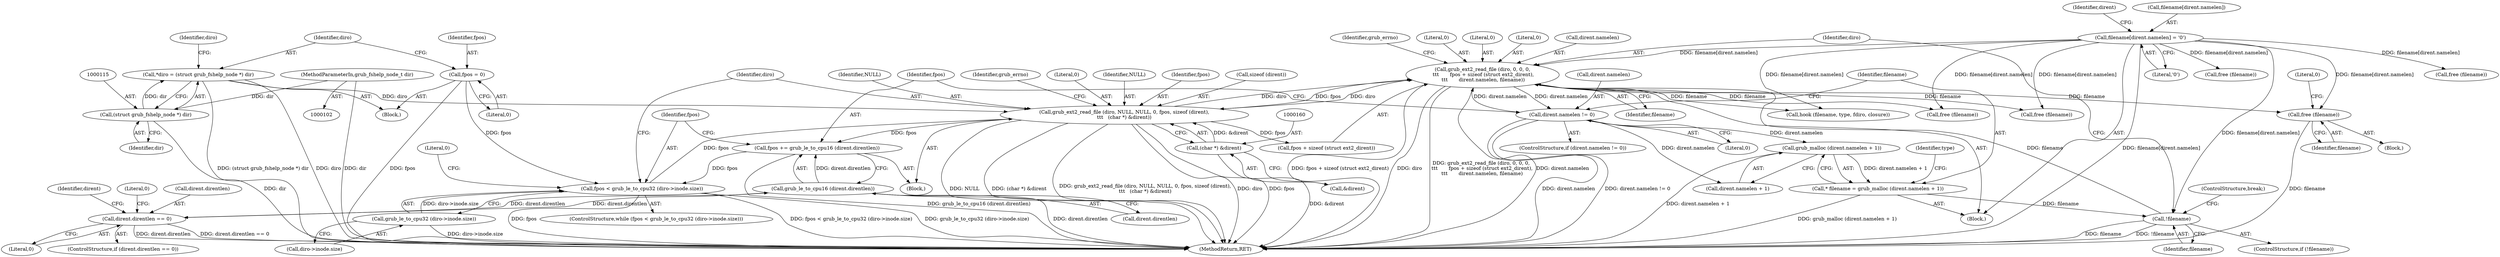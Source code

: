 digraph "0_radare2_796dd28aaa6b9fa76d99c42c4d5ff8b257cc2191_0@pointer" {
"1000217" [label="(Call,free (filename))"];
"1000201" [label="(Call,grub_ext2_read_file (diro, 0, 0, 0,\n \t\t\t       fpos + sizeof (struct ext2_dirent),\n \t\t\t       dirent.namelen, filename))"];
"1000151" [label="(Call,grub_ext2_read_file (diro, NULL, NULL, 0, fpos, sizeof (dirent),\n\t\t\t   (char *) &dirent))"];
"1000112" [label="(Call,*diro = (struct grub_fshelp_node *) dir)"];
"1000114" [label="(Call,(struct grub_fshelp_node *) dir)"];
"1000103" [label="(MethodParameterIn,grub_fshelp_node_t dir)"];
"1000141" [label="(Call,fpos < grub_le_to_cpu32 (diro->inode.size))"];
"1000382" [label="(Call,fpos += grub_le_to_cpu16 (dirent.direntlen))"];
"1000384" [label="(Call,grub_le_to_cpu16 (dirent.direntlen))"];
"1000168" [label="(Call,dirent.direntlen == 0)"];
"1000108" [label="(Call,fpos = 0)"];
"1000143" [label="(Call,grub_le_to_cpu32 (diro->inode.size))"];
"1000159" [label="(Call,(char *) &dirent)"];
"1000176" [label="(Call,dirent.namelen != 0)"];
"1000249" [label="(Call,filename[dirent.namelen] = '\0')"];
"1000197" [label="(Call,!filename)"];
"1000183" [label="(Call,* filename = grub_malloc (dirent.namelen + 1))"];
"1000185" [label="(Call,grub_malloc (dirent.namelen + 1))"];
"1000205" [label="(Literal,0)"];
"1000109" [label="(Identifier,fpos)"];
"1000112" [label="(Call,*diro = (struct grub_fshelp_node *) dir)"];
"1000198" [label="(Identifier,filename)"];
"1000167" [label="(ControlStructure,if (dirent.direntlen == 0))"];
"1000178" [label="(Identifier,dirent)"];
"1000203" [label="(Literal,0)"];
"1000116" [label="(Identifier,dir)"];
"1000174" [label="(Literal,0)"];
"1000314" [label="(Call,free (filename))"];
"1000155" [label="(Literal,0)"];
"1000161" [label="(Call,&dirent)"];
"1000259" [label="(Identifier,dirent)"];
"1000216" [label="(Block,)"];
"1000385" [label="(Call,dirent.direntlen)"];
"1000175" [label="(ControlStructure,if (dirent.namelen != 0))"];
"1000181" [label="(Block,)"];
"1000204" [label="(Literal,0)"];
"1000249" [label="(Call,filename[dirent.namelen] = '\0')"];
"1000110" [label="(Literal,0)"];
"1000376" [label="(Call,free (filename))"];
"1000213" [label="(Identifier,filename)"];
"1000186" [label="(Call,dirent.namelen + 1)"];
"1000144" [label="(Call,diro->inode.size)"];
"1000382" [label="(Call,fpos += grub_le_to_cpu16 (dirent.direntlen))"];
"1000196" [label="(ControlStructure,if (!filename))"];
"1000370" [label="(Call,hook (filename, type, fdiro, closure))"];
"1000380" [label="(Call,free (filename))"];
"1000177" [label="(Call,dirent.namelen)"];
"1000201" [label="(Call,grub_ext2_read_file (diro, 0, 0, 0,\n \t\t\t       fpos + sizeof (struct ext2_dirent),\n \t\t\t       dirent.namelen, filename))"];
"1000176" [label="(Call,dirent.namelen != 0)"];
"1000180" [label="(Literal,0)"];
"1000142" [label="(Identifier,fpos)"];
"1000197" [label="(Call,!filename)"];
"1000153" [label="(Identifier,NULL)"];
"1000210" [label="(Call,dirent.namelen)"];
"1000389" [label="(Literal,0)"];
"1000184" [label="(Identifier,filename)"];
"1000156" [label="(Identifier,fpos)"];
"1000143" [label="(Call,grub_le_to_cpu32 (diro->inode.size))"];
"1000157" [label="(Call,sizeof (dirent))"];
"1000106" [label="(Block,)"];
"1000113" [label="(Identifier,diro)"];
"1000172" [label="(Literal,0)"];
"1000220" [label="(Literal,0)"];
"1000217" [label="(Call,free (filename))"];
"1000202" [label="(Identifier,diro)"];
"1000230" [label="(Call,free (filename))"];
"1000140" [label="(ControlStructure,while (fpos < grub_le_to_cpu32 (diro->inode.size)))"];
"1000250" [label="(Call,filename[dirent.namelen])"];
"1000151" [label="(Call,grub_ext2_read_file (diro, NULL, NULL, 0, fpos, sizeof (dirent),\n\t\t\t   (char *) &dirent))"];
"1000218" [label="(Identifier,filename)"];
"1000215" [label="(Identifier,grub_errno)"];
"1000159" [label="(Call,(char *) &dirent)"];
"1000152" [label="(Identifier,diro)"];
"1000154" [label="(Identifier,NULL)"];
"1000141" [label="(Call,fpos < grub_le_to_cpu32 (diro->inode.size))"];
"1000383" [label="(Identifier,fpos)"];
"1000114" [label="(Call,(struct grub_fshelp_node *) dir)"];
"1000255" [label="(Literal,'\0')"];
"1000149" [label="(Block,)"];
"1000168" [label="(Call,dirent.direntlen == 0)"];
"1000185" [label="(Call,grub_malloc (dirent.namelen + 1))"];
"1000206" [label="(Call,fpos + sizeof (struct ext2_dirent))"];
"1000194" [label="(Identifier,type)"];
"1000164" [label="(Identifier,grub_errno)"];
"1000120" [label="(Identifier,diro)"];
"1000169" [label="(Call,dirent.direntlen)"];
"1000103" [label="(MethodParameterIn,grub_fshelp_node_t dir)"];
"1000200" [label="(ControlStructure,break;)"];
"1000183" [label="(Call,* filename = grub_malloc (dirent.namelen + 1))"];
"1000384" [label="(Call,grub_le_to_cpu16 (dirent.direntlen))"];
"1000390" [label="(MethodReturn,RET)"];
"1000108" [label="(Call,fpos = 0)"];
"1000217" -> "1000216"  [label="AST: "];
"1000217" -> "1000218"  [label="CFG: "];
"1000218" -> "1000217"  [label="AST: "];
"1000220" -> "1000217"  [label="CFG: "];
"1000217" -> "1000390"  [label="DDG: filename"];
"1000201" -> "1000217"  [label="DDG: filename"];
"1000249" -> "1000217"  [label="DDG: filename[dirent.namelen]"];
"1000201" -> "1000181"  [label="AST: "];
"1000201" -> "1000213"  [label="CFG: "];
"1000202" -> "1000201"  [label="AST: "];
"1000203" -> "1000201"  [label="AST: "];
"1000204" -> "1000201"  [label="AST: "];
"1000205" -> "1000201"  [label="AST: "];
"1000206" -> "1000201"  [label="AST: "];
"1000210" -> "1000201"  [label="AST: "];
"1000213" -> "1000201"  [label="AST: "];
"1000215" -> "1000201"  [label="CFG: "];
"1000201" -> "1000390"  [label="DDG: grub_ext2_read_file (diro, 0, 0, 0,\n \t\t\t       fpos + sizeof (struct ext2_dirent),\n \t\t\t       dirent.namelen, filename)"];
"1000201" -> "1000390"  [label="DDG: dirent.namelen"];
"1000201" -> "1000390"  [label="DDG: fpos + sizeof (struct ext2_dirent)"];
"1000201" -> "1000390"  [label="DDG: diro"];
"1000201" -> "1000151"  [label="DDG: diro"];
"1000201" -> "1000176"  [label="DDG: dirent.namelen"];
"1000151" -> "1000201"  [label="DDG: diro"];
"1000151" -> "1000201"  [label="DDG: fpos"];
"1000176" -> "1000201"  [label="DDG: dirent.namelen"];
"1000249" -> "1000201"  [label="DDG: filename[dirent.namelen]"];
"1000197" -> "1000201"  [label="DDG: filename"];
"1000201" -> "1000230"  [label="DDG: filename"];
"1000201" -> "1000314"  [label="DDG: filename"];
"1000201" -> "1000370"  [label="DDG: filename"];
"1000151" -> "1000149"  [label="AST: "];
"1000151" -> "1000159"  [label="CFG: "];
"1000152" -> "1000151"  [label="AST: "];
"1000153" -> "1000151"  [label="AST: "];
"1000154" -> "1000151"  [label="AST: "];
"1000155" -> "1000151"  [label="AST: "];
"1000156" -> "1000151"  [label="AST: "];
"1000157" -> "1000151"  [label="AST: "];
"1000159" -> "1000151"  [label="AST: "];
"1000164" -> "1000151"  [label="CFG: "];
"1000151" -> "1000390"  [label="DDG: NULL"];
"1000151" -> "1000390"  [label="DDG: (char *) &dirent"];
"1000151" -> "1000390"  [label="DDG: grub_ext2_read_file (diro, NULL, NULL, 0, fpos, sizeof (dirent),\n\t\t\t   (char *) &dirent)"];
"1000151" -> "1000390"  [label="DDG: diro"];
"1000151" -> "1000390"  [label="DDG: fpos"];
"1000112" -> "1000151"  [label="DDG: diro"];
"1000141" -> "1000151"  [label="DDG: fpos"];
"1000159" -> "1000151"  [label="DDG: &dirent"];
"1000151" -> "1000206"  [label="DDG: fpos"];
"1000151" -> "1000382"  [label="DDG: fpos"];
"1000112" -> "1000106"  [label="AST: "];
"1000112" -> "1000114"  [label="CFG: "];
"1000113" -> "1000112"  [label="AST: "];
"1000114" -> "1000112"  [label="AST: "];
"1000120" -> "1000112"  [label="CFG: "];
"1000112" -> "1000390"  [label="DDG: (struct grub_fshelp_node *) dir"];
"1000112" -> "1000390"  [label="DDG: diro"];
"1000114" -> "1000112"  [label="DDG: dir"];
"1000114" -> "1000116"  [label="CFG: "];
"1000115" -> "1000114"  [label="AST: "];
"1000116" -> "1000114"  [label="AST: "];
"1000114" -> "1000390"  [label="DDG: dir"];
"1000103" -> "1000114"  [label="DDG: dir"];
"1000103" -> "1000102"  [label="AST: "];
"1000103" -> "1000390"  [label="DDG: dir"];
"1000141" -> "1000140"  [label="AST: "];
"1000141" -> "1000143"  [label="CFG: "];
"1000142" -> "1000141"  [label="AST: "];
"1000143" -> "1000141"  [label="AST: "];
"1000152" -> "1000141"  [label="CFG: "];
"1000389" -> "1000141"  [label="CFG: "];
"1000141" -> "1000390"  [label="DDG: fpos"];
"1000141" -> "1000390"  [label="DDG: fpos < grub_le_to_cpu32 (diro->inode.size)"];
"1000141" -> "1000390"  [label="DDG: grub_le_to_cpu32 (diro->inode.size)"];
"1000382" -> "1000141"  [label="DDG: fpos"];
"1000108" -> "1000141"  [label="DDG: fpos"];
"1000143" -> "1000141"  [label="DDG: diro->inode.size"];
"1000382" -> "1000149"  [label="AST: "];
"1000382" -> "1000384"  [label="CFG: "];
"1000383" -> "1000382"  [label="AST: "];
"1000384" -> "1000382"  [label="AST: "];
"1000142" -> "1000382"  [label="CFG: "];
"1000382" -> "1000390"  [label="DDG: grub_le_to_cpu16 (dirent.direntlen)"];
"1000384" -> "1000382"  [label="DDG: dirent.direntlen"];
"1000384" -> "1000385"  [label="CFG: "];
"1000385" -> "1000384"  [label="AST: "];
"1000384" -> "1000390"  [label="DDG: dirent.direntlen"];
"1000384" -> "1000168"  [label="DDG: dirent.direntlen"];
"1000168" -> "1000384"  [label="DDG: dirent.direntlen"];
"1000168" -> "1000167"  [label="AST: "];
"1000168" -> "1000172"  [label="CFG: "];
"1000169" -> "1000168"  [label="AST: "];
"1000172" -> "1000168"  [label="AST: "];
"1000174" -> "1000168"  [label="CFG: "];
"1000178" -> "1000168"  [label="CFG: "];
"1000168" -> "1000390"  [label="DDG: dirent.direntlen == 0"];
"1000168" -> "1000390"  [label="DDG: dirent.direntlen"];
"1000108" -> "1000106"  [label="AST: "];
"1000108" -> "1000110"  [label="CFG: "];
"1000109" -> "1000108"  [label="AST: "];
"1000110" -> "1000108"  [label="AST: "];
"1000113" -> "1000108"  [label="CFG: "];
"1000108" -> "1000390"  [label="DDG: fpos"];
"1000143" -> "1000144"  [label="CFG: "];
"1000144" -> "1000143"  [label="AST: "];
"1000143" -> "1000390"  [label="DDG: diro->inode.size"];
"1000159" -> "1000161"  [label="CFG: "];
"1000160" -> "1000159"  [label="AST: "];
"1000161" -> "1000159"  [label="AST: "];
"1000159" -> "1000390"  [label="DDG: &dirent"];
"1000176" -> "1000175"  [label="AST: "];
"1000176" -> "1000180"  [label="CFG: "];
"1000177" -> "1000176"  [label="AST: "];
"1000180" -> "1000176"  [label="AST: "];
"1000184" -> "1000176"  [label="CFG: "];
"1000383" -> "1000176"  [label="CFG: "];
"1000176" -> "1000390"  [label="DDG: dirent.namelen != 0"];
"1000176" -> "1000390"  [label="DDG: dirent.namelen"];
"1000176" -> "1000185"  [label="DDG: dirent.namelen"];
"1000176" -> "1000186"  [label="DDG: dirent.namelen"];
"1000249" -> "1000181"  [label="AST: "];
"1000249" -> "1000255"  [label="CFG: "];
"1000250" -> "1000249"  [label="AST: "];
"1000255" -> "1000249"  [label="AST: "];
"1000259" -> "1000249"  [label="CFG: "];
"1000249" -> "1000390"  [label="DDG: filename[dirent.namelen]"];
"1000249" -> "1000197"  [label="DDG: filename[dirent.namelen]"];
"1000249" -> "1000230"  [label="DDG: filename[dirent.namelen]"];
"1000249" -> "1000314"  [label="DDG: filename[dirent.namelen]"];
"1000249" -> "1000370"  [label="DDG: filename[dirent.namelen]"];
"1000249" -> "1000376"  [label="DDG: filename[dirent.namelen]"];
"1000249" -> "1000380"  [label="DDG: filename[dirent.namelen]"];
"1000197" -> "1000196"  [label="AST: "];
"1000197" -> "1000198"  [label="CFG: "];
"1000198" -> "1000197"  [label="AST: "];
"1000200" -> "1000197"  [label="CFG: "];
"1000202" -> "1000197"  [label="CFG: "];
"1000197" -> "1000390"  [label="DDG: !filename"];
"1000197" -> "1000390"  [label="DDG: filename"];
"1000183" -> "1000197"  [label="DDG: filename"];
"1000183" -> "1000181"  [label="AST: "];
"1000183" -> "1000185"  [label="CFG: "];
"1000184" -> "1000183"  [label="AST: "];
"1000185" -> "1000183"  [label="AST: "];
"1000194" -> "1000183"  [label="CFG: "];
"1000183" -> "1000390"  [label="DDG: grub_malloc (dirent.namelen + 1)"];
"1000185" -> "1000183"  [label="DDG: dirent.namelen + 1"];
"1000185" -> "1000186"  [label="CFG: "];
"1000186" -> "1000185"  [label="AST: "];
"1000185" -> "1000390"  [label="DDG: dirent.namelen + 1"];
}
